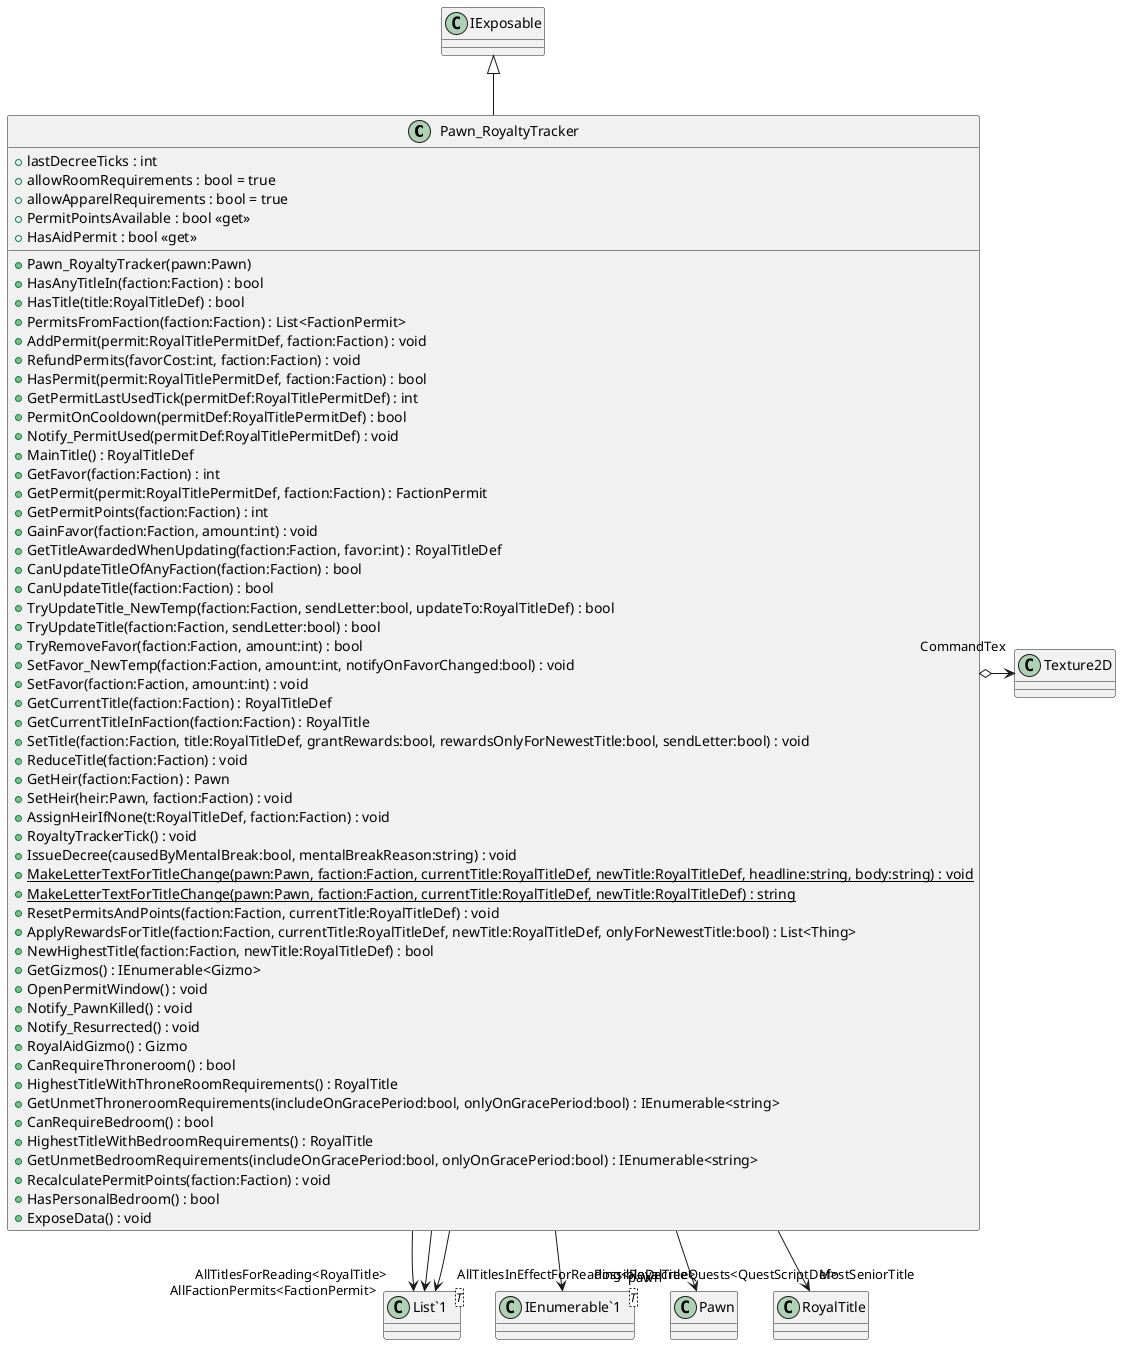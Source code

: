 @startuml
class Pawn_RoyaltyTracker {
    + lastDecreeTicks : int
    + allowRoomRequirements : bool = true
    + allowApparelRequirements : bool = true
    + PermitPointsAvailable : bool <<get>>
    + HasAidPermit : bool <<get>>
    + Pawn_RoyaltyTracker(pawn:Pawn)
    + HasAnyTitleIn(faction:Faction) : bool
    + HasTitle(title:RoyalTitleDef) : bool
    + PermitsFromFaction(faction:Faction) : List<FactionPermit>
    + AddPermit(permit:RoyalTitlePermitDef, faction:Faction) : void
    + RefundPermits(favorCost:int, faction:Faction) : void
    + HasPermit(permit:RoyalTitlePermitDef, faction:Faction) : bool
    + GetPermitLastUsedTick(permitDef:RoyalTitlePermitDef) : int
    + PermitOnCooldown(permitDef:RoyalTitlePermitDef) : bool
    + Notify_PermitUsed(permitDef:RoyalTitlePermitDef) : void
    + MainTitle() : RoyalTitleDef
    + GetFavor(faction:Faction) : int
    + GetPermit(permit:RoyalTitlePermitDef, faction:Faction) : FactionPermit
    + GetPermitPoints(faction:Faction) : int
    + GainFavor(faction:Faction, amount:int) : void
    + GetTitleAwardedWhenUpdating(faction:Faction, favor:int) : RoyalTitleDef
    + CanUpdateTitleOfAnyFaction(faction:Faction) : bool
    + CanUpdateTitle(faction:Faction) : bool
    + TryUpdateTitle_NewTemp(faction:Faction, sendLetter:bool, updateTo:RoyalTitleDef) : bool
    + TryUpdateTitle(faction:Faction, sendLetter:bool) : bool
    + TryRemoveFavor(faction:Faction, amount:int) : bool
    + SetFavor_NewTemp(faction:Faction, amount:int, notifyOnFavorChanged:bool) : void
    + SetFavor(faction:Faction, amount:int) : void
    + GetCurrentTitle(faction:Faction) : RoyalTitleDef
    + GetCurrentTitleInFaction(faction:Faction) : RoyalTitle
    + SetTitle(faction:Faction, title:RoyalTitleDef, grantRewards:bool, rewardsOnlyForNewestTitle:bool, sendLetter:bool) : void
    + ReduceTitle(faction:Faction) : void
    + GetHeir(faction:Faction) : Pawn
    + SetHeir(heir:Pawn, faction:Faction) : void
    + AssignHeirIfNone(t:RoyalTitleDef, faction:Faction) : void
    + RoyaltyTrackerTick() : void
    + IssueDecree(causedByMentalBreak:bool, mentalBreakReason:string) : void
    + {static} MakeLetterTextForTitleChange(pawn:Pawn, faction:Faction, currentTitle:RoyalTitleDef, newTitle:RoyalTitleDef, headline:string, body:string) : void
    + {static} MakeLetterTextForTitleChange(pawn:Pawn, faction:Faction, currentTitle:RoyalTitleDef, newTitle:RoyalTitleDef) : string
    + ResetPermitsAndPoints(faction:Faction, currentTitle:RoyalTitleDef) : void
    + ApplyRewardsForTitle(faction:Faction, currentTitle:RoyalTitleDef, newTitle:RoyalTitleDef, onlyForNewestTitle:bool) : List<Thing>
    + NewHighestTitle(faction:Faction, newTitle:RoyalTitleDef) : bool
    + GetGizmos() : IEnumerable<Gizmo>
    + OpenPermitWindow() : void
    + Notify_PawnKilled() : void
    + Notify_Resurrected() : void
    + RoyalAidGizmo() : Gizmo
    + CanRequireThroneroom() : bool
    + HighestTitleWithThroneRoomRequirements() : RoyalTitle
    + GetUnmetThroneroomRequirements(includeOnGracePeriod:bool, onlyOnGracePeriod:bool) : IEnumerable<string>
    + CanRequireBedroom() : bool
    + HighestTitleWithBedroomRequirements() : RoyalTitle
    + GetUnmetBedroomRequirements(includeOnGracePeriod:bool, onlyOnGracePeriod:bool) : IEnumerable<string>
    + RecalculatePermitPoints(faction:Faction) : void
    + HasPersonalBedroom() : bool
    + ExposeData() : void
}
class "List`1"<T> {
}
class "IEnumerable`1"<T> {
}
IExposable <|-- Pawn_RoyaltyTracker
Pawn_RoyaltyTracker --> "pawn" Pawn
Pawn_RoyaltyTracker o-> "CommandTex" Texture2D
Pawn_RoyaltyTracker --> "AllTitlesForReading<RoyalTitle>" "List`1"
Pawn_RoyaltyTracker --> "AllTitlesInEffectForReading<RoyalTitle>" "List`1"
Pawn_RoyaltyTracker --> "MostSeniorTitle" RoyalTitle
Pawn_RoyaltyTracker --> "PossibleDecreeQuests<QuestScriptDef>" "IEnumerable`1"
Pawn_RoyaltyTracker --> "AllFactionPermits<FactionPermit>" "List`1"
@enduml
